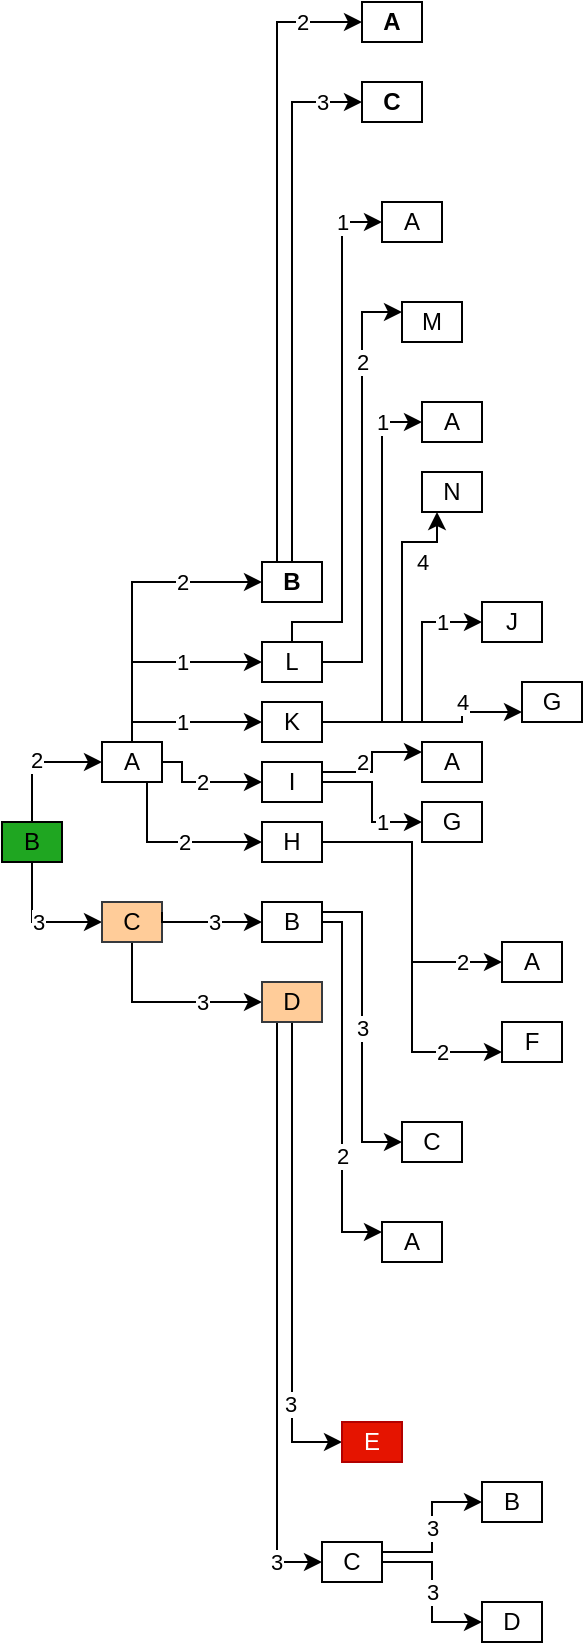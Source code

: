 <mxfile version="13.10.4" type="device"><diagram id="FTSh3YtQsonJm082Y0KQ" name="Page-1"><mxGraphModel dx="464" dy="433" grid="1" gridSize="10" guides="1" tooltips="1" connect="1" arrows="1" fold="1" page="1" pageScale="1" pageWidth="827" pageHeight="1169" math="0" shadow="0"><root><mxCell id="0"/><mxCell id="1" parent="0"/><mxCell id="8Vzfs1P4LOK_zjyv7l8C-5" value="3" style="edgeStyle=orthogonalEdgeStyle;rounded=0;orthogonalLoop=1;jettySize=auto;html=1;exitX=0.5;exitY=1;exitDx=0;exitDy=0;entryX=0;entryY=0.5;entryDx=0;entryDy=0;" edge="1" parent="1" source="8Vzfs1P4LOK_zjyv7l8C-1" target="8Vzfs1P4LOK_zjyv7l8C-2"><mxGeometry relative="1" as="geometry"/></mxCell><mxCell id="8Vzfs1P4LOK_zjyv7l8C-6" style="edgeStyle=orthogonalEdgeStyle;rounded=0;orthogonalLoop=1;jettySize=auto;html=1;exitX=0.5;exitY=0;exitDx=0;exitDy=0;entryX=0;entryY=0.5;entryDx=0;entryDy=0;" edge="1" parent="1" source="8Vzfs1P4LOK_zjyv7l8C-1" target="8Vzfs1P4LOK_zjyv7l8C-3"><mxGeometry relative="1" as="geometry"/></mxCell><mxCell id="8Vzfs1P4LOK_zjyv7l8C-7" value="2" style="edgeLabel;html=1;align=center;verticalAlign=middle;resizable=0;points=[];" vertex="1" connectable="0" parent="8Vzfs1P4LOK_zjyv7l8C-6"><mxGeometry x="-0.013" y="1" relative="1" as="geometry"><mxPoint as="offset"/></mxGeometry></mxCell><mxCell id="8Vzfs1P4LOK_zjyv7l8C-1" value="B" style="rounded=0;whiteSpace=wrap;html=1;fillColor=#1FA621;" vertex="1" parent="1"><mxGeometry x="20" y="750" width="30" height="20" as="geometry"/></mxCell><mxCell id="8Vzfs1P4LOK_zjyv7l8C-38" style="edgeStyle=orthogonalEdgeStyle;rounded=0;orthogonalLoop=1;jettySize=auto;html=1;exitX=0.5;exitY=1;exitDx=0;exitDy=0;entryX=0;entryY=0.5;entryDx=0;entryDy=0;" edge="1" parent="1" source="8Vzfs1P4LOK_zjyv7l8C-2" target="8Vzfs1P4LOK_zjyv7l8C-35"><mxGeometry relative="1" as="geometry"/></mxCell><mxCell id="8Vzfs1P4LOK_zjyv7l8C-43" value="3" style="edgeLabel;html=1;align=center;verticalAlign=middle;resizable=0;points=[];" vertex="1" connectable="0" parent="8Vzfs1P4LOK_zjyv7l8C-38"><mxGeometry x="-0.074" y="2" relative="1" as="geometry"><mxPoint x="21" y="2" as="offset"/></mxGeometry></mxCell><mxCell id="8Vzfs1P4LOK_zjyv7l8C-2" value="C" style="rounded=0;whiteSpace=wrap;html=1;fillColor=#ffcc99;strokeColor=#36393d;" vertex="1" parent="1"><mxGeometry x="70" y="790" width="30" height="20" as="geometry"/></mxCell><mxCell id="8Vzfs1P4LOK_zjyv7l8C-13" style="edgeStyle=orthogonalEdgeStyle;rounded=0;orthogonalLoop=1;jettySize=auto;html=1;exitX=0.5;exitY=0;exitDx=0;exitDy=0;entryX=0;entryY=0.5;entryDx=0;entryDy=0;" edge="1" parent="1" source="8Vzfs1P4LOK_zjyv7l8C-3" target="8Vzfs1P4LOK_zjyv7l8C-12"><mxGeometry relative="1" as="geometry"/></mxCell><mxCell id="8Vzfs1P4LOK_zjyv7l8C-14" value="2" style="edgeLabel;html=1;align=center;verticalAlign=middle;resizable=0;points=[];" vertex="1" connectable="0" parent="8Vzfs1P4LOK_zjyv7l8C-13"><mxGeometry x="0.061" y="1" relative="1" as="geometry"><mxPoint x="26" y="-3" as="offset"/></mxGeometry></mxCell><mxCell id="8Vzfs1P4LOK_zjyv7l8C-21" style="edgeStyle=orthogonalEdgeStyle;rounded=0;orthogonalLoop=1;jettySize=auto;html=1;exitX=0.5;exitY=0;exitDx=0;exitDy=0;entryX=0;entryY=0.5;entryDx=0;entryDy=0;" edge="1" parent="1" source="8Vzfs1P4LOK_zjyv7l8C-3" target="8Vzfs1P4LOK_zjyv7l8C-11"><mxGeometry relative="1" as="geometry"><Array as="points"><mxPoint x="85" y="670"/></Array></mxGeometry></mxCell><mxCell id="8Vzfs1P4LOK_zjyv7l8C-22" value="1" style="edgeLabel;html=1;align=center;verticalAlign=middle;resizable=0;points=[];" vertex="1" connectable="0" parent="8Vzfs1P4LOK_zjyv7l8C-21"><mxGeometry x="0.086" y="2" relative="1" as="geometry"><mxPoint x="8" y="2" as="offset"/></mxGeometry></mxCell><mxCell id="8Vzfs1P4LOK_zjyv7l8C-23" style="edgeStyle=orthogonalEdgeStyle;rounded=0;orthogonalLoop=1;jettySize=auto;html=1;exitX=0.5;exitY=0;exitDx=0;exitDy=0;entryX=0;entryY=0.5;entryDx=0;entryDy=0;" edge="1" parent="1" source="8Vzfs1P4LOK_zjyv7l8C-3" target="8Vzfs1P4LOK_zjyv7l8C-10"><mxGeometry relative="1" as="geometry"><Array as="points"><mxPoint x="85" y="700"/></Array></mxGeometry></mxCell><mxCell id="8Vzfs1P4LOK_zjyv7l8C-24" value="1" style="edgeLabel;html=1;align=center;verticalAlign=middle;resizable=0;points=[];" vertex="1" connectable="0" parent="8Vzfs1P4LOK_zjyv7l8C-23"><mxGeometry x="-0.227" y="1" relative="1" as="geometry"><mxPoint x="6" y="1" as="offset"/></mxGeometry></mxCell><mxCell id="8Vzfs1P4LOK_zjyv7l8C-33" style="edgeStyle=orthogonalEdgeStyle;rounded=0;orthogonalLoop=1;jettySize=auto;html=1;exitX=0.75;exitY=1;exitDx=0;exitDy=0;entryX=0;entryY=0.5;entryDx=0;entryDy=0;" edge="1" parent="1" source="8Vzfs1P4LOK_zjyv7l8C-3" target="8Vzfs1P4LOK_zjyv7l8C-8"><mxGeometry relative="1" as="geometry"/></mxCell><mxCell id="8Vzfs1P4LOK_zjyv7l8C-34" value="2" style="edgeLabel;html=1;align=center;verticalAlign=middle;resizable=0;points=[];" vertex="1" connectable="0" parent="8Vzfs1P4LOK_zjyv7l8C-33"><mxGeometry x="0.086" relative="1" as="geometry"><mxPoint x="1" as="offset"/></mxGeometry></mxCell><mxCell id="8Vzfs1P4LOK_zjyv7l8C-3" value="A" style="rounded=0;whiteSpace=wrap;html=1;" vertex="1" parent="1"><mxGeometry x="70" y="710" width="30" height="20" as="geometry"/></mxCell><mxCell id="8Vzfs1P4LOK_zjyv7l8C-104" value="2" style="edgeStyle=orthogonalEdgeStyle;rounded=0;orthogonalLoop=1;jettySize=auto;html=1;exitX=1;exitY=0.25;exitDx=0;exitDy=0;entryX=0;entryY=0.5;entryDx=0;entryDy=0;" edge="1" parent="1" source="8Vzfs1P4LOK_zjyv7l8C-8" target="8Vzfs1P4LOK_zjyv7l8C-103"><mxGeometry x="0.742" relative="1" as="geometry"><Array as="points"><mxPoint x="180" y="760"/><mxPoint x="225" y="760"/><mxPoint x="225" y="820"/></Array><mxPoint as="offset"/></mxGeometry></mxCell><mxCell id="8Vzfs1P4LOK_zjyv7l8C-105" value="2" style="edgeStyle=orthogonalEdgeStyle;rounded=0;orthogonalLoop=1;jettySize=auto;html=1;exitX=1;exitY=0.5;exitDx=0;exitDy=0;entryX=0;entryY=0.75;entryDx=0;entryDy=0;" edge="1" parent="1" source="8Vzfs1P4LOK_zjyv7l8C-8" target="8Vzfs1P4LOK_zjyv7l8C-102"><mxGeometry x="0.692" relative="1" as="geometry"><mxPoint as="offset"/></mxGeometry></mxCell><mxCell id="8Vzfs1P4LOK_zjyv7l8C-8" value="H" style="rounded=0;whiteSpace=wrap;html=1;" vertex="1" parent="1"><mxGeometry x="150" y="750" width="30" height="20" as="geometry"/></mxCell><mxCell id="8Vzfs1P4LOK_zjyv7l8C-83" style="edgeStyle=orthogonalEdgeStyle;rounded=0;orthogonalLoop=1;jettySize=auto;html=1;exitX=1;exitY=0.25;exitDx=0;exitDy=0;entryX=0;entryY=0.25;entryDx=0;entryDy=0;" edge="1" parent="1" source="8Vzfs1P4LOK_zjyv7l8C-9" target="8Vzfs1P4LOK_zjyv7l8C-80"><mxGeometry relative="1" as="geometry"/></mxCell><mxCell id="8Vzfs1P4LOK_zjyv7l8C-84" style="edgeStyle=orthogonalEdgeStyle;rounded=0;orthogonalLoop=1;jettySize=auto;html=1;exitX=1;exitY=0.5;exitDx=0;exitDy=0;entryX=0;entryY=0.5;entryDx=0;entryDy=0;" edge="1" parent="1" source="8Vzfs1P4LOK_zjyv7l8C-9" target="8Vzfs1P4LOK_zjyv7l8C-79"><mxGeometry relative="1" as="geometry"/></mxCell><mxCell id="8Vzfs1P4LOK_zjyv7l8C-9" value="I" style="rounded=0;whiteSpace=wrap;html=1;" vertex="1" parent="1"><mxGeometry x="150" y="720" width="30" height="20" as="geometry"/></mxCell><mxCell id="8Vzfs1P4LOK_zjyv7l8C-66" style="edgeStyle=orthogonalEdgeStyle;rounded=0;orthogonalLoop=1;jettySize=auto;html=1;exitX=1;exitY=0.25;exitDx=0;exitDy=0;entryX=0;entryY=0.5;entryDx=0;entryDy=0;" edge="1" parent="1" source="8Vzfs1P4LOK_zjyv7l8C-10" target="8Vzfs1P4LOK_zjyv7l8C-61"><mxGeometry relative="1" as="geometry"><mxPoint x="250" y="700" as="targetPoint"/><Array as="points"><mxPoint x="180" y="700"/><mxPoint x="210" y="700"/><mxPoint x="210" y="550"/></Array></mxGeometry></mxCell><mxCell id="8Vzfs1P4LOK_zjyv7l8C-69" style="edgeStyle=orthogonalEdgeStyle;rounded=0;orthogonalLoop=1;jettySize=auto;html=1;entryX=0.25;entryY=1;entryDx=0;entryDy=0;" edge="1" parent="1" source="8Vzfs1P4LOK_zjyv7l8C-10" target="8Vzfs1P4LOK_zjyv7l8C-59"><mxGeometry relative="1" as="geometry"><Array as="points"><mxPoint x="220" y="700"/><mxPoint x="220" y="610"/><mxPoint x="238" y="610"/></Array></mxGeometry></mxCell><mxCell id="8Vzfs1P4LOK_zjyv7l8C-71" style="edgeStyle=orthogonalEdgeStyle;rounded=0;orthogonalLoop=1;jettySize=auto;html=1;exitX=1;exitY=0.5;exitDx=0;exitDy=0;entryX=0;entryY=0.5;entryDx=0;entryDy=0;" edge="1" parent="1" source="8Vzfs1P4LOK_zjyv7l8C-10" target="8Vzfs1P4LOK_zjyv7l8C-58"><mxGeometry relative="1" as="geometry"><Array as="points"><mxPoint x="230" y="700"/><mxPoint x="230" y="650"/></Array></mxGeometry></mxCell><mxCell id="8Vzfs1P4LOK_zjyv7l8C-73" style="edgeStyle=orthogonalEdgeStyle;rounded=0;orthogonalLoop=1;jettySize=auto;html=1;exitX=1;exitY=0.5;exitDx=0;exitDy=0;entryX=0;entryY=0.75;entryDx=0;entryDy=0;" edge="1" parent="1" source="8Vzfs1P4LOK_zjyv7l8C-10" target="8Vzfs1P4LOK_zjyv7l8C-60"><mxGeometry relative="1" as="geometry"><Array as="points"><mxPoint x="250" y="700"/><mxPoint x="250" y="695"/></Array></mxGeometry></mxCell><mxCell id="8Vzfs1P4LOK_zjyv7l8C-10" value="K" style="rounded=0;whiteSpace=wrap;html=1;" vertex="1" parent="1"><mxGeometry x="150" y="690" width="30" height="20" as="geometry"/></mxCell><mxCell id="8Vzfs1P4LOK_zjyv7l8C-52" style="edgeStyle=orthogonalEdgeStyle;rounded=0;orthogonalLoop=1;jettySize=auto;html=1;exitX=0.5;exitY=0;exitDx=0;exitDy=0;entryX=0;entryY=0.5;entryDx=0;entryDy=0;" edge="1" parent="1" source="8Vzfs1P4LOK_zjyv7l8C-11" target="8Vzfs1P4LOK_zjyv7l8C-51"><mxGeometry relative="1" as="geometry"><Array as="points"><mxPoint x="165" y="650"/><mxPoint x="190" y="650"/><mxPoint x="190" y="450"/></Array></mxGeometry></mxCell><mxCell id="8Vzfs1P4LOK_zjyv7l8C-53" style="edgeStyle=orthogonalEdgeStyle;rounded=0;orthogonalLoop=1;jettySize=auto;html=1;exitX=1;exitY=0.5;exitDx=0;exitDy=0;entryX=0;entryY=0.25;entryDx=0;entryDy=0;" edge="1" parent="1" source="8Vzfs1P4LOK_zjyv7l8C-11" target="8Vzfs1P4LOK_zjyv7l8C-50"><mxGeometry relative="1" as="geometry"/></mxCell><mxCell id="8Vzfs1P4LOK_zjyv7l8C-11" value="L" style="rounded=0;whiteSpace=wrap;html=1;" vertex="1" parent="1"><mxGeometry x="150" y="660" width="30" height="20" as="geometry"/></mxCell><mxCell id="8Vzfs1P4LOK_zjyv7l8C-46" style="edgeStyle=orthogonalEdgeStyle;rounded=0;orthogonalLoop=1;jettySize=auto;html=1;exitX=0.25;exitY=0;exitDx=0;exitDy=0;entryX=0;entryY=0.5;entryDx=0;entryDy=0;" edge="1" parent="1" source="8Vzfs1P4LOK_zjyv7l8C-12" target="8Vzfs1P4LOK_zjyv7l8C-45"><mxGeometry relative="1" as="geometry"/></mxCell><mxCell id="8Vzfs1P4LOK_zjyv7l8C-48" value="2" style="edgeLabel;html=1;align=center;verticalAlign=middle;resizable=0;points=[];" vertex="1" connectable="0" parent="8Vzfs1P4LOK_zjyv7l8C-46"><mxGeometry x="0.376" y="2" relative="1" as="geometry"><mxPoint x="14.5" y="-55" as="offset"/></mxGeometry></mxCell><mxCell id="8Vzfs1P4LOK_zjyv7l8C-47" style="edgeStyle=orthogonalEdgeStyle;rounded=0;orthogonalLoop=1;jettySize=auto;html=1;exitX=0.5;exitY=0;exitDx=0;exitDy=0;entryX=0;entryY=0.5;entryDx=0;entryDy=0;" edge="1" parent="1" source="8Vzfs1P4LOK_zjyv7l8C-12" target="8Vzfs1P4LOK_zjyv7l8C-44"><mxGeometry relative="1" as="geometry"><Array as="points"><mxPoint x="165" y="390"/></Array></mxGeometry></mxCell><mxCell id="8Vzfs1P4LOK_zjyv7l8C-49" value="3" style="edgeLabel;html=1;align=center;verticalAlign=middle;resizable=0;points=[];" vertex="1" connectable="0" parent="8Vzfs1P4LOK_zjyv7l8C-47"><mxGeometry x="-0.054" y="1" relative="1" as="geometry"><mxPoint x="16" y="-105" as="offset"/></mxGeometry></mxCell><mxCell id="8Vzfs1P4LOK_zjyv7l8C-55" value="1" style="edgeLabel;html=1;align=center;verticalAlign=middle;resizable=0;points=[];rotation=0;" vertex="1" connectable="0" parent="8Vzfs1P4LOK_zjyv7l8C-47"><mxGeometry x="-0.054" y="1" relative="1" as="geometry"><mxPoint x="26" y="-45" as="offset"/></mxGeometry></mxCell><mxCell id="8Vzfs1P4LOK_zjyv7l8C-57" value="2" style="edgeLabel;html=1;align=center;verticalAlign=middle;resizable=0;points=[];" vertex="1" connectable="0" parent="8Vzfs1P4LOK_zjyv7l8C-47"><mxGeometry x="-0.054" y="1" relative="1" as="geometry"><mxPoint x="36" y="25" as="offset"/></mxGeometry></mxCell><mxCell id="8Vzfs1P4LOK_zjyv7l8C-67" value="1" style="edgeLabel;html=1;align=center;verticalAlign=middle;resizable=0;points=[];" vertex="1" connectable="0" parent="8Vzfs1P4LOK_zjyv7l8C-47"><mxGeometry x="-0.054" y="1" relative="1" as="geometry"><mxPoint x="46" y="55" as="offset"/></mxGeometry></mxCell><mxCell id="8Vzfs1P4LOK_zjyv7l8C-70" value="4" style="edgeLabel;html=1;align=center;verticalAlign=middle;resizable=0;points=[];" vertex="1" connectable="0" parent="8Vzfs1P4LOK_zjyv7l8C-47"><mxGeometry x="-0.054" y="1" relative="1" as="geometry"><mxPoint x="86" y="195" as="offset"/></mxGeometry></mxCell><mxCell id="8Vzfs1P4LOK_zjyv7l8C-72" value="1" style="edgeLabel;html=1;align=center;verticalAlign=middle;resizable=0;points=[];" vertex="1" connectable="0" parent="8Vzfs1P4LOK_zjyv7l8C-47"><mxGeometry x="-0.054" y="1" relative="1" as="geometry"><mxPoint x="76" y="155" as="offset"/></mxGeometry></mxCell><mxCell id="8Vzfs1P4LOK_zjyv7l8C-74" value="4" style="edgeLabel;html=1;align=center;verticalAlign=middle;resizable=0;points=[];" vertex="1" connectable="0" parent="8Vzfs1P4LOK_zjyv7l8C-47"><mxGeometry x="-0.054" y="1" relative="1" as="geometry"><mxPoint x="66" y="125" as="offset"/></mxGeometry></mxCell><mxCell id="8Vzfs1P4LOK_zjyv7l8C-82" value="2" style="edgeLabel;html=1;align=center;verticalAlign=middle;resizable=0;points=[];" vertex="1" connectable="0" parent="8Vzfs1P4LOK_zjyv7l8C-47"><mxGeometry x="-0.054" y="1" relative="1" as="geometry"><mxPoint x="36" y="225" as="offset"/></mxGeometry></mxCell><mxCell id="8Vzfs1P4LOK_zjyv7l8C-85" value="1" style="edgeLabel;html=1;align=center;verticalAlign=middle;resizable=0;points=[];" vertex="1" connectable="0" parent="8Vzfs1P4LOK_zjyv7l8C-47"><mxGeometry x="-0.054" y="1" relative="1" as="geometry"><mxPoint x="46" y="255" as="offset"/></mxGeometry></mxCell><mxCell id="8Vzfs1P4LOK_zjyv7l8C-12" value="B" style="rounded=0;whiteSpace=wrap;html=1;fontStyle=1" vertex="1" parent="1"><mxGeometry x="150" y="620" width="30" height="20" as="geometry"/></mxCell><mxCell id="8Vzfs1P4LOK_zjyv7l8C-30" style="edgeStyle=orthogonalEdgeStyle;rounded=0;orthogonalLoop=1;jettySize=auto;html=1;entryX=0;entryY=0.5;entryDx=0;entryDy=0;exitX=1;exitY=0.5;exitDx=0;exitDy=0;" edge="1" parent="1" source="8Vzfs1P4LOK_zjyv7l8C-3"><mxGeometry relative="1" as="geometry"><mxPoint x="120" y="750" as="sourcePoint"/><mxPoint x="150" y="730" as="targetPoint"/><Array as="points"><mxPoint x="110" y="720"/><mxPoint x="110" y="730"/></Array></mxGeometry></mxCell><mxCell id="8Vzfs1P4LOK_zjyv7l8C-31" value="2" style="edgeLabel;html=1;align=center;verticalAlign=middle;resizable=0;points=[];" vertex="1" connectable="0" parent="8Vzfs1P4LOK_zjyv7l8C-30"><mxGeometry x="-0.227" y="1" relative="1" as="geometry"><mxPoint x="7" y="1" as="offset"/></mxGeometry></mxCell><mxCell id="8Vzfs1P4LOK_zjyv7l8C-90" style="edgeStyle=orthogonalEdgeStyle;rounded=0;orthogonalLoop=1;jettySize=auto;html=1;exitX=0.5;exitY=1;exitDx=0;exitDy=0;entryX=0;entryY=0.5;entryDx=0;entryDy=0;" edge="1" parent="1" source="8Vzfs1P4LOK_zjyv7l8C-35" target="8Vzfs1P4LOK_zjyv7l8C-88"><mxGeometry relative="1" as="geometry"><Array as="points"><mxPoint x="165" y="1060"/></Array></mxGeometry></mxCell><mxCell id="8Vzfs1P4LOK_zjyv7l8C-96" value="3" style="edgeLabel;html=1;align=center;verticalAlign=middle;resizable=0;points=[];" vertex="1" connectable="0" parent="8Vzfs1P4LOK_zjyv7l8C-90"><mxGeometry x="0.621" y="-1" relative="1" as="geometry"><mxPoint as="offset"/></mxGeometry></mxCell><mxCell id="8Vzfs1P4LOK_zjyv7l8C-91" style="edgeStyle=orthogonalEdgeStyle;rounded=0;orthogonalLoop=1;jettySize=auto;html=1;exitX=0.25;exitY=1;exitDx=0;exitDy=0;entryX=0;entryY=0.5;entryDx=0;entryDy=0;" edge="1" parent="1" source="8Vzfs1P4LOK_zjyv7l8C-35" target="8Vzfs1P4LOK_zjyv7l8C-89"><mxGeometry relative="1" as="geometry"><Array as="points"><mxPoint x="158" y="1120"/></Array></mxGeometry></mxCell><mxCell id="8Vzfs1P4LOK_zjyv7l8C-97" value="3" style="edgeLabel;html=1;align=center;verticalAlign=middle;resizable=0;points=[];" vertex="1" connectable="0" parent="8Vzfs1P4LOK_zjyv7l8C-91"><mxGeometry x="0.892" y="1" relative="1" as="geometry"><mxPoint x="-7.5" y="1" as="offset"/></mxGeometry></mxCell><mxCell id="8Vzfs1P4LOK_zjyv7l8C-35" value="D" style="rounded=0;whiteSpace=wrap;html=1;fillColor=#ffcc99;strokeColor=#36393d;" vertex="1" parent="1"><mxGeometry x="150" y="830" width="30" height="20" as="geometry"/></mxCell><mxCell id="8Vzfs1P4LOK_zjyv7l8C-98" value="3" style="edgeStyle=orthogonalEdgeStyle;rounded=0;orthogonalLoop=1;jettySize=auto;html=1;exitX=1;exitY=0.25;exitDx=0;exitDy=0;entryX=0;entryY=0.5;entryDx=0;entryDy=0;" edge="1" parent="1" source="8Vzfs1P4LOK_zjyv7l8C-36" target="8Vzfs1P4LOK_zjyv7l8C-87"><mxGeometry relative="1" as="geometry"><Array as="points"><mxPoint x="200" y="795"/><mxPoint x="200" y="910"/></Array></mxGeometry></mxCell><mxCell id="8Vzfs1P4LOK_zjyv7l8C-99" value="2" style="edgeStyle=orthogonalEdgeStyle;rounded=0;orthogonalLoop=1;jettySize=auto;html=1;exitX=1;exitY=0.5;exitDx=0;exitDy=0;entryX=0;entryY=0.25;entryDx=0;entryDy=0;" edge="1" parent="1" source="8Vzfs1P4LOK_zjyv7l8C-36" target="8Vzfs1P4LOK_zjyv7l8C-86"><mxGeometry x="0.371" relative="1" as="geometry"><Array as="points"><mxPoint x="190" y="800"/><mxPoint x="190" y="955"/></Array><mxPoint as="offset"/></mxGeometry></mxCell><mxCell id="8Vzfs1P4LOK_zjyv7l8C-36" value="B" style="rounded=0;whiteSpace=wrap;html=1;" vertex="1" parent="1"><mxGeometry x="150" y="790" width="30" height="20" as="geometry"/></mxCell><mxCell id="8Vzfs1P4LOK_zjyv7l8C-40" style="edgeStyle=orthogonalEdgeStyle;rounded=0;orthogonalLoop=1;jettySize=auto;html=1;entryX=0;entryY=0.5;entryDx=0;entryDy=0;exitX=1;exitY=0.25;exitDx=0;exitDy=0;" edge="1" parent="1" source="8Vzfs1P4LOK_zjyv7l8C-2" target="8Vzfs1P4LOK_zjyv7l8C-36"><mxGeometry relative="1" as="geometry"><mxPoint x="120" y="800" as="sourcePoint"/><mxPoint x="137.5" y="830" as="targetPoint"/><Array as="points"><mxPoint x="100" y="800"/></Array></mxGeometry></mxCell><mxCell id="8Vzfs1P4LOK_zjyv7l8C-41" value="3" style="edgeLabel;html=1;align=center;verticalAlign=middle;resizable=0;points=[];" vertex="1" connectable="0" parent="8Vzfs1P4LOK_zjyv7l8C-40"><mxGeometry x="0.086" relative="1" as="geometry"><mxPoint x="1" as="offset"/></mxGeometry></mxCell><mxCell id="8Vzfs1P4LOK_zjyv7l8C-44" value="C" style="rounded=0;whiteSpace=wrap;html=1;fontStyle=1" vertex="1" parent="1"><mxGeometry x="200" y="380" width="30" height="20" as="geometry"/></mxCell><mxCell id="8Vzfs1P4LOK_zjyv7l8C-45" value="A" style="rounded=0;whiteSpace=wrap;html=1;fontStyle=1" vertex="1" parent="1"><mxGeometry x="200" y="340" width="30" height="20" as="geometry"/></mxCell><mxCell id="8Vzfs1P4LOK_zjyv7l8C-50" value="M" style="rounded=0;whiteSpace=wrap;html=1;" vertex="1" parent="1"><mxGeometry x="220" y="490" width="30" height="20" as="geometry"/></mxCell><mxCell id="8Vzfs1P4LOK_zjyv7l8C-51" value="A" style="rounded=0;whiteSpace=wrap;html=1;" vertex="1" parent="1"><mxGeometry x="210" y="440" width="30" height="20" as="geometry"/></mxCell><mxCell id="8Vzfs1P4LOK_zjyv7l8C-58" value="J" style="rounded=0;whiteSpace=wrap;html=1;" vertex="1" parent="1"><mxGeometry x="260" y="640" width="30" height="20" as="geometry"/></mxCell><mxCell id="8Vzfs1P4LOK_zjyv7l8C-59" value="N" style="rounded=0;whiteSpace=wrap;html=1;" vertex="1" parent="1"><mxGeometry x="230" y="575" width="30" height="20" as="geometry"/></mxCell><mxCell id="8Vzfs1P4LOK_zjyv7l8C-60" value="G" style="rounded=0;whiteSpace=wrap;html=1;" vertex="1" parent="1"><mxGeometry x="280" y="680" width="30" height="20" as="geometry"/></mxCell><mxCell id="8Vzfs1P4LOK_zjyv7l8C-61" value="A" style="rounded=0;whiteSpace=wrap;html=1;" vertex="1" parent="1"><mxGeometry x="230" y="540" width="30" height="20" as="geometry"/></mxCell><mxCell id="8Vzfs1P4LOK_zjyv7l8C-79" value="G" style="rounded=0;whiteSpace=wrap;html=1;" vertex="1" parent="1"><mxGeometry x="230" y="740" width="30" height="20" as="geometry"/></mxCell><mxCell id="8Vzfs1P4LOK_zjyv7l8C-80" value="A" style="rounded=0;whiteSpace=wrap;html=1;" vertex="1" parent="1"><mxGeometry x="230" y="710" width="30" height="20" as="geometry"/></mxCell><mxCell id="8Vzfs1P4LOK_zjyv7l8C-86" value="A" style="rounded=0;whiteSpace=wrap;html=1;" vertex="1" parent="1"><mxGeometry x="210" y="950" width="30" height="20" as="geometry"/></mxCell><mxCell id="8Vzfs1P4LOK_zjyv7l8C-87" value="C" style="rounded=0;whiteSpace=wrap;html=1;" vertex="1" parent="1"><mxGeometry x="220" y="900" width="30" height="20" as="geometry"/></mxCell><mxCell id="8Vzfs1P4LOK_zjyv7l8C-88" value="E" style="rounded=0;whiteSpace=wrap;html=1;fillColor=#e51400;strokeColor=#B20000;fontColor=#ffffff;" vertex="1" parent="1"><mxGeometry x="190" y="1050" width="30" height="20" as="geometry"/></mxCell><mxCell id="8Vzfs1P4LOK_zjyv7l8C-108" value="3" style="edgeStyle=orthogonalEdgeStyle;rounded=0;orthogonalLoop=1;jettySize=auto;html=1;exitX=1;exitY=0.25;exitDx=0;exitDy=0;entryX=0;entryY=0.5;entryDx=0;entryDy=0;" edge="1" parent="1" source="8Vzfs1P4LOK_zjyv7l8C-89" target="8Vzfs1P4LOK_zjyv7l8C-107"><mxGeometry relative="1" as="geometry"/></mxCell><mxCell id="8Vzfs1P4LOK_zjyv7l8C-109" value="3" style="edgeStyle=orthogonalEdgeStyle;rounded=0;orthogonalLoop=1;jettySize=auto;html=1;exitX=1;exitY=0.5;exitDx=0;exitDy=0;entryX=0;entryY=0.5;entryDx=0;entryDy=0;" edge="1" parent="1" source="8Vzfs1P4LOK_zjyv7l8C-89" target="8Vzfs1P4LOK_zjyv7l8C-106"><mxGeometry relative="1" as="geometry"><mxPoint x="250" y="1150" as="targetPoint"/></mxGeometry></mxCell><mxCell id="8Vzfs1P4LOK_zjyv7l8C-89" value="C" style="rounded=0;whiteSpace=wrap;html=1;" vertex="1" parent="1"><mxGeometry x="180" y="1110" width="30" height="20" as="geometry"/></mxCell><mxCell id="8Vzfs1P4LOK_zjyv7l8C-102" value="F" style="rounded=0;whiteSpace=wrap;html=1;" vertex="1" parent="1"><mxGeometry x="270" y="850" width="30" height="20" as="geometry"/></mxCell><mxCell id="8Vzfs1P4LOK_zjyv7l8C-103" value="A" style="rounded=0;whiteSpace=wrap;html=1;" vertex="1" parent="1"><mxGeometry x="270" y="810" width="30" height="20" as="geometry"/></mxCell><mxCell id="8Vzfs1P4LOK_zjyv7l8C-106" value="D" style="rounded=0;whiteSpace=wrap;html=1;" vertex="1" parent="1"><mxGeometry x="260" y="1140" width="30" height="20" as="geometry"/></mxCell><mxCell id="8Vzfs1P4LOK_zjyv7l8C-107" value="B" style="rounded=0;whiteSpace=wrap;html=1;" vertex="1" parent="1"><mxGeometry x="260" y="1080" width="30" height="20" as="geometry"/></mxCell></root></mxGraphModel></diagram></mxfile>